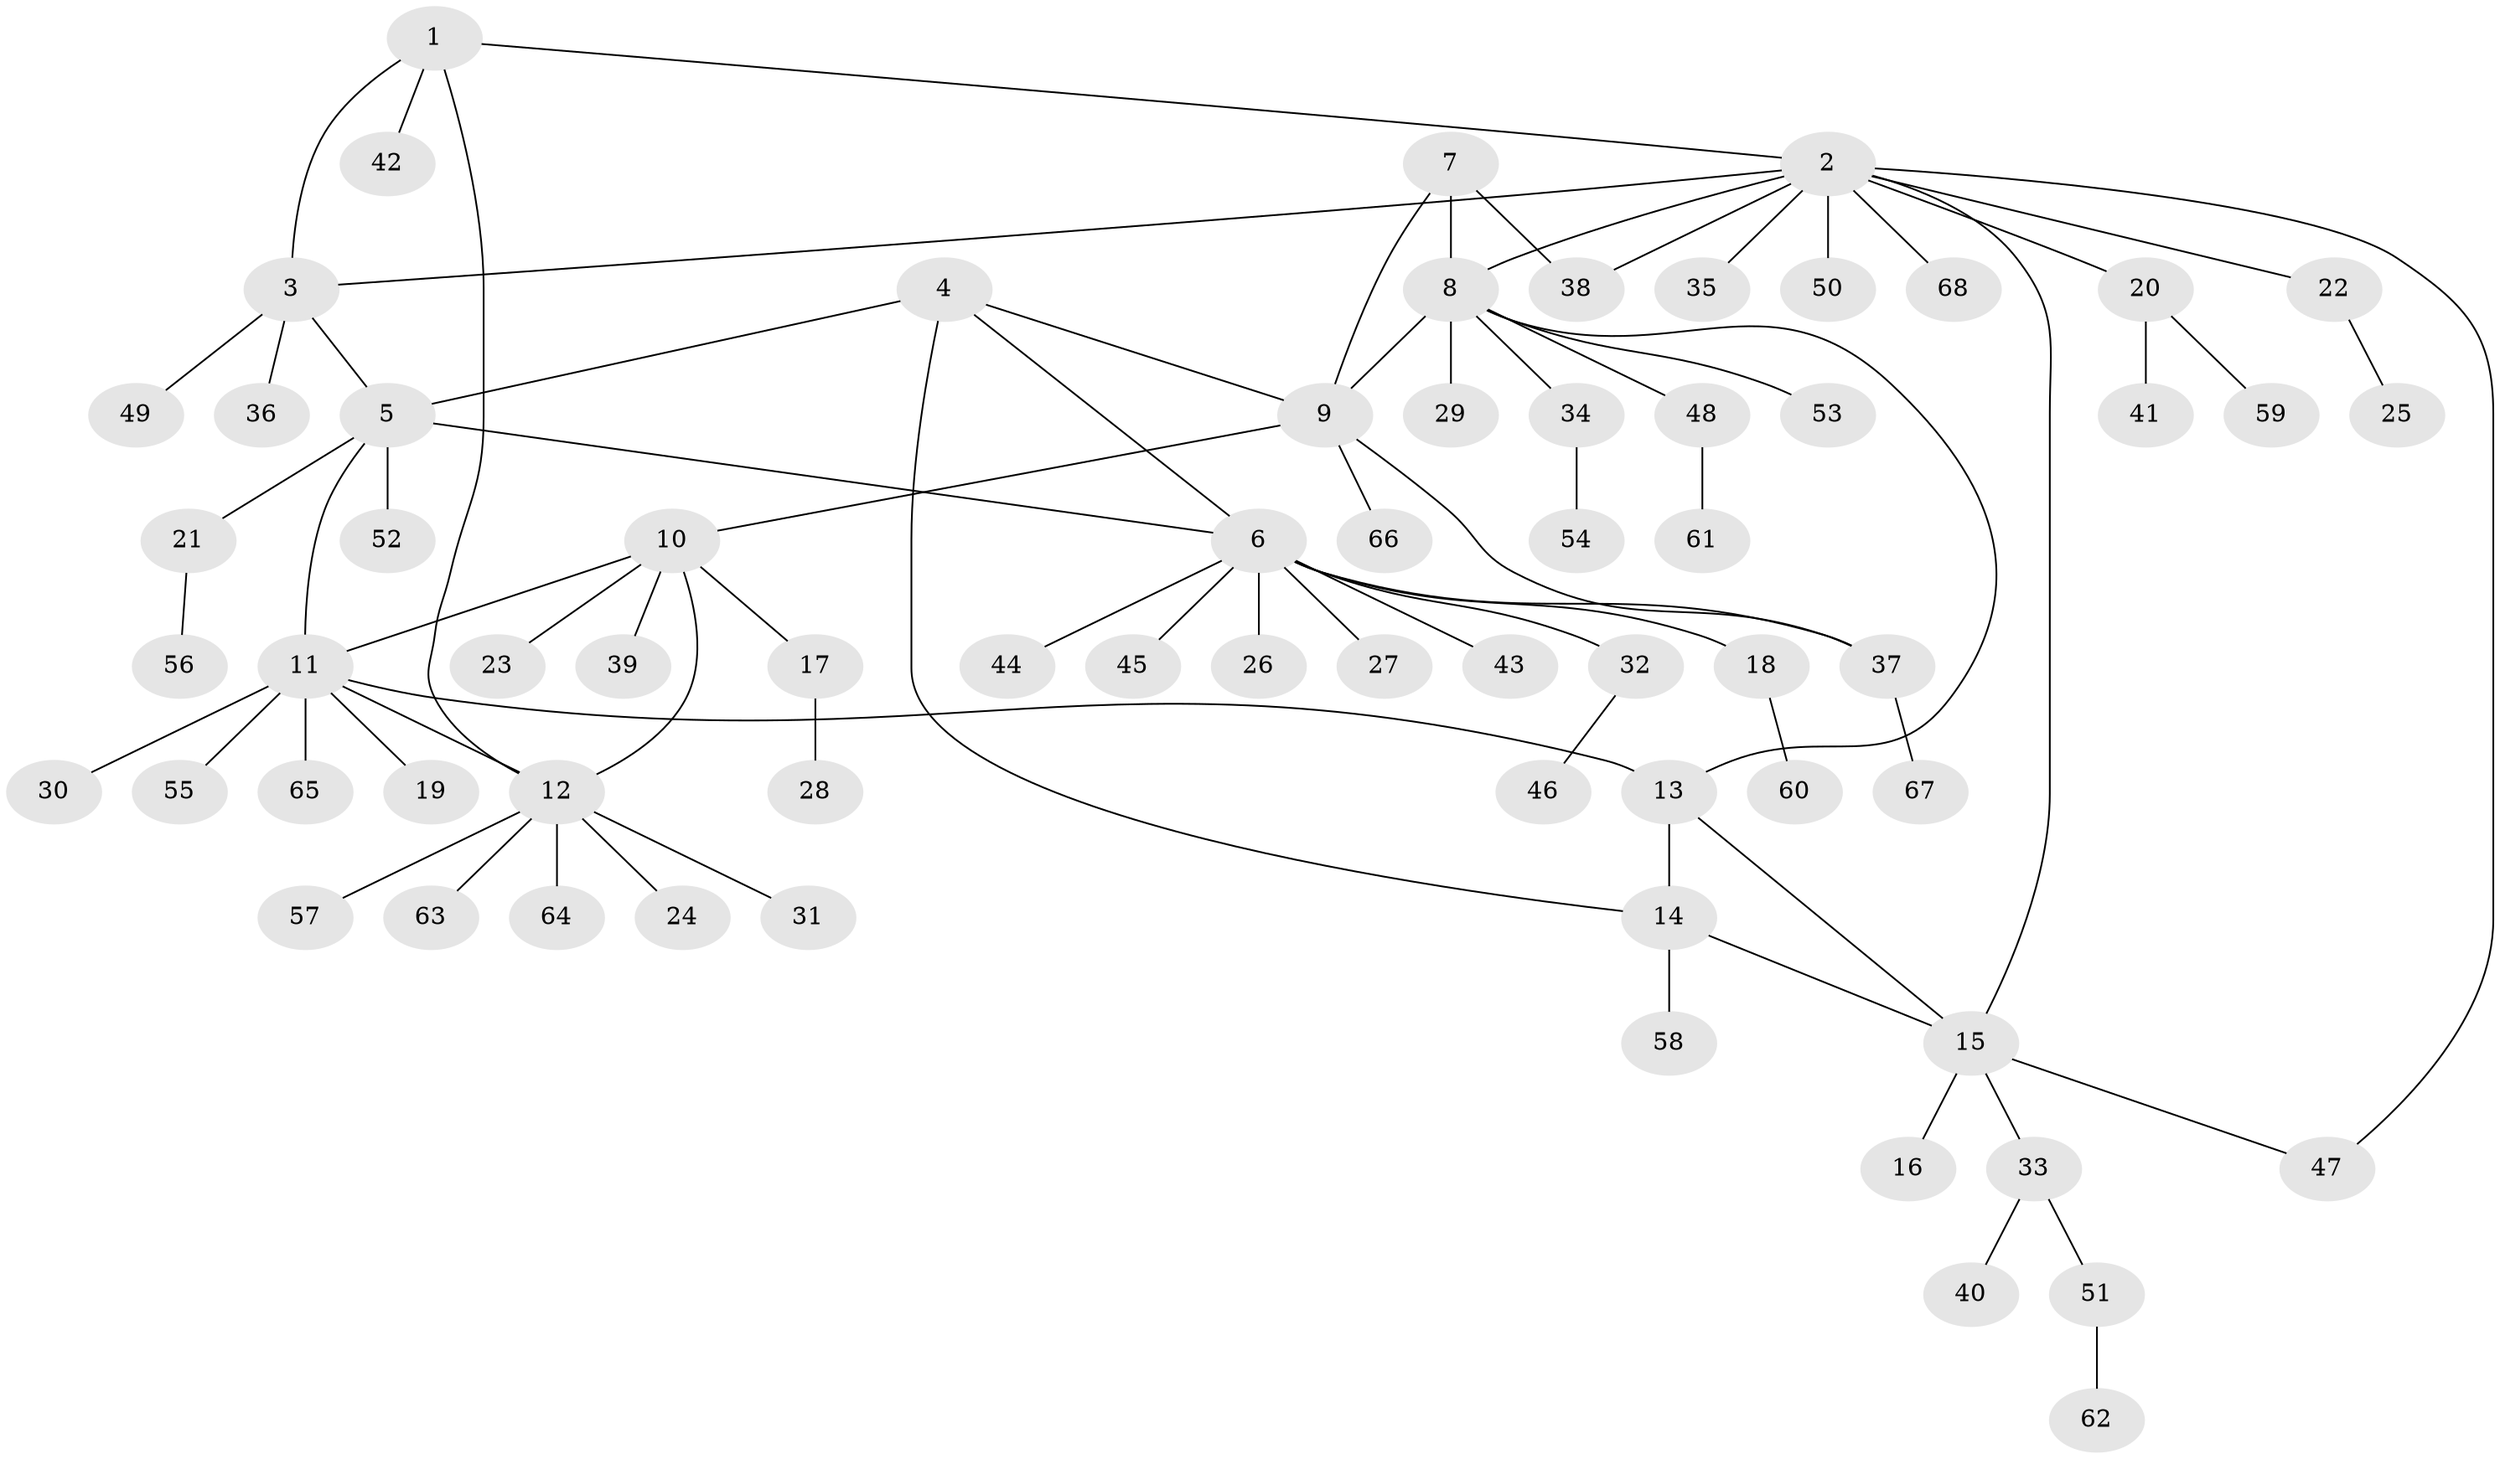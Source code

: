 // Generated by graph-tools (version 1.1) at 2025/02/03/09/25 03:02:37]
// undirected, 68 vertices, 81 edges
graph export_dot {
graph [start="1"]
  node [color=gray90,style=filled];
  1;
  2;
  3;
  4;
  5;
  6;
  7;
  8;
  9;
  10;
  11;
  12;
  13;
  14;
  15;
  16;
  17;
  18;
  19;
  20;
  21;
  22;
  23;
  24;
  25;
  26;
  27;
  28;
  29;
  30;
  31;
  32;
  33;
  34;
  35;
  36;
  37;
  38;
  39;
  40;
  41;
  42;
  43;
  44;
  45;
  46;
  47;
  48;
  49;
  50;
  51;
  52;
  53;
  54;
  55;
  56;
  57;
  58;
  59;
  60;
  61;
  62;
  63;
  64;
  65;
  66;
  67;
  68;
  1 -- 2;
  1 -- 3;
  1 -- 12;
  1 -- 42;
  2 -- 3;
  2 -- 8;
  2 -- 15;
  2 -- 20;
  2 -- 22;
  2 -- 35;
  2 -- 38;
  2 -- 47;
  2 -- 50;
  2 -- 68;
  3 -- 5;
  3 -- 36;
  3 -- 49;
  4 -- 5;
  4 -- 6;
  4 -- 9;
  4 -- 14;
  5 -- 6;
  5 -- 11;
  5 -- 21;
  5 -- 52;
  6 -- 18;
  6 -- 26;
  6 -- 27;
  6 -- 32;
  6 -- 37;
  6 -- 43;
  6 -- 44;
  6 -- 45;
  7 -- 8;
  7 -- 9;
  7 -- 38;
  8 -- 9;
  8 -- 13;
  8 -- 29;
  8 -- 34;
  8 -- 48;
  8 -- 53;
  9 -- 10;
  9 -- 37;
  9 -- 66;
  10 -- 11;
  10 -- 12;
  10 -- 17;
  10 -- 23;
  10 -- 39;
  11 -- 12;
  11 -- 13;
  11 -- 19;
  11 -- 30;
  11 -- 55;
  11 -- 65;
  12 -- 24;
  12 -- 31;
  12 -- 57;
  12 -- 63;
  12 -- 64;
  13 -- 14;
  13 -- 15;
  14 -- 15;
  14 -- 58;
  15 -- 16;
  15 -- 33;
  15 -- 47;
  17 -- 28;
  18 -- 60;
  20 -- 41;
  20 -- 59;
  21 -- 56;
  22 -- 25;
  32 -- 46;
  33 -- 40;
  33 -- 51;
  34 -- 54;
  37 -- 67;
  48 -- 61;
  51 -- 62;
}
